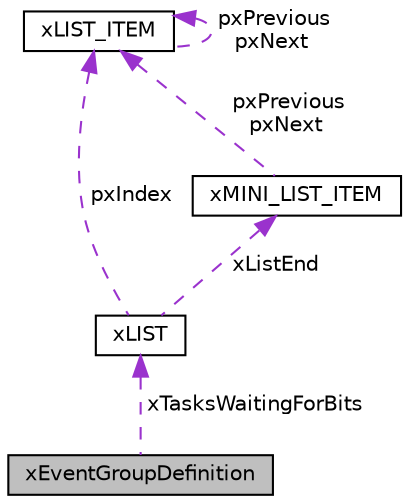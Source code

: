 digraph "xEventGroupDefinition"
{
  edge [fontname="Helvetica",fontsize="10",labelfontname="Helvetica",labelfontsize="10"];
  node [fontname="Helvetica",fontsize="10",shape=record];
  Node1 [label="xEventGroupDefinition",height=0.2,width=0.4,color="black", fillcolor="grey75", style="filled" fontcolor="black"];
  Node2 -> Node1 [dir="back",color="darkorchid3",fontsize="10",style="dashed",label=" xTasksWaitingForBits" ,fontname="Helvetica"];
  Node2 [label="xLIST",height=0.2,width=0.4,color="black", fillcolor="white", style="filled",URL="$d3/d26/structxLIST.html"];
  Node3 -> Node2 [dir="back",color="darkorchid3",fontsize="10",style="dashed",label=" xListEnd" ,fontname="Helvetica"];
  Node3 [label="xMINI_LIST_ITEM",height=0.2,width=0.4,color="black", fillcolor="white", style="filled",URL="$da/d58/structxMINI__LIST__ITEM.html"];
  Node4 -> Node3 [dir="back",color="darkorchid3",fontsize="10",style="dashed",label=" pxPrevious\npxNext" ,fontname="Helvetica"];
  Node4 [label="xLIST_ITEM",height=0.2,width=0.4,color="black", fillcolor="white", style="filled",URL="$d1/d58/structxLIST__ITEM.html"];
  Node4 -> Node4 [dir="back",color="darkorchid3",fontsize="10",style="dashed",label=" pxPrevious\npxNext" ,fontname="Helvetica"];
  Node4 -> Node2 [dir="back",color="darkorchid3",fontsize="10",style="dashed",label=" pxIndex" ,fontname="Helvetica"];
}
